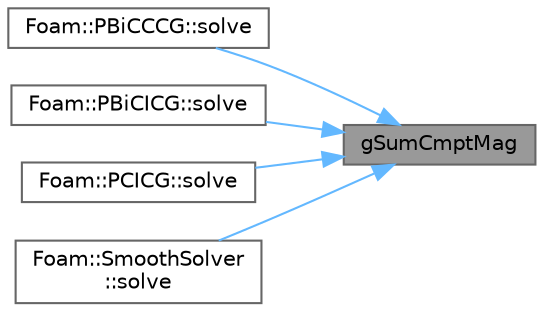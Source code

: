 digraph "gSumCmptMag"
{
 // LATEX_PDF_SIZE
  bgcolor="transparent";
  edge [fontname=Helvetica,fontsize=10,labelfontname=Helvetica,labelfontsize=10];
  node [fontname=Helvetica,fontsize=10,shape=box,height=0.2,width=0.4];
  rankdir="RL";
  Node1 [id="Node000001",label="gSumCmptMag",height=0.2,width=0.4,color="gray40", fillcolor="grey60", style="filled", fontcolor="black",tooltip=" "];
  Node1 -> Node2 [id="edge1_Node000001_Node000002",dir="back",color="steelblue1",style="solid",tooltip=" "];
  Node2 [id="Node000002",label="Foam::PBiCCCG::solve",height=0.2,width=0.4,color="grey40", fillcolor="white", style="filled",URL="$classFoam_1_1PBiCCCG.html#af2a8369a85a8532bb0c9d431c0b6e7ff",tooltip=" "];
  Node1 -> Node3 [id="edge2_Node000001_Node000003",dir="back",color="steelblue1",style="solid",tooltip=" "];
  Node3 [id="Node000003",label="Foam::PBiCICG::solve",height=0.2,width=0.4,color="grey40", fillcolor="white", style="filled",URL="$classFoam_1_1PBiCICG.html#af2a8369a85a8532bb0c9d431c0b6e7ff",tooltip=" "];
  Node1 -> Node4 [id="edge3_Node000001_Node000004",dir="back",color="steelblue1",style="solid",tooltip=" "];
  Node4 [id="Node000004",label="Foam::PCICG::solve",height=0.2,width=0.4,color="grey40", fillcolor="white", style="filled",URL="$classFoam_1_1PCICG.html#af2a8369a85a8532bb0c9d431c0b6e7ff",tooltip=" "];
  Node1 -> Node5 [id="edge4_Node000001_Node000005",dir="back",color="steelblue1",style="solid",tooltip=" "];
  Node5 [id="Node000005",label="Foam::SmoothSolver\l::solve",height=0.2,width=0.4,color="grey40", fillcolor="white", style="filled",URL="$classFoam_1_1SmoothSolver.html#af2a8369a85a8532bb0c9d431c0b6e7ff",tooltip=" "];
}
